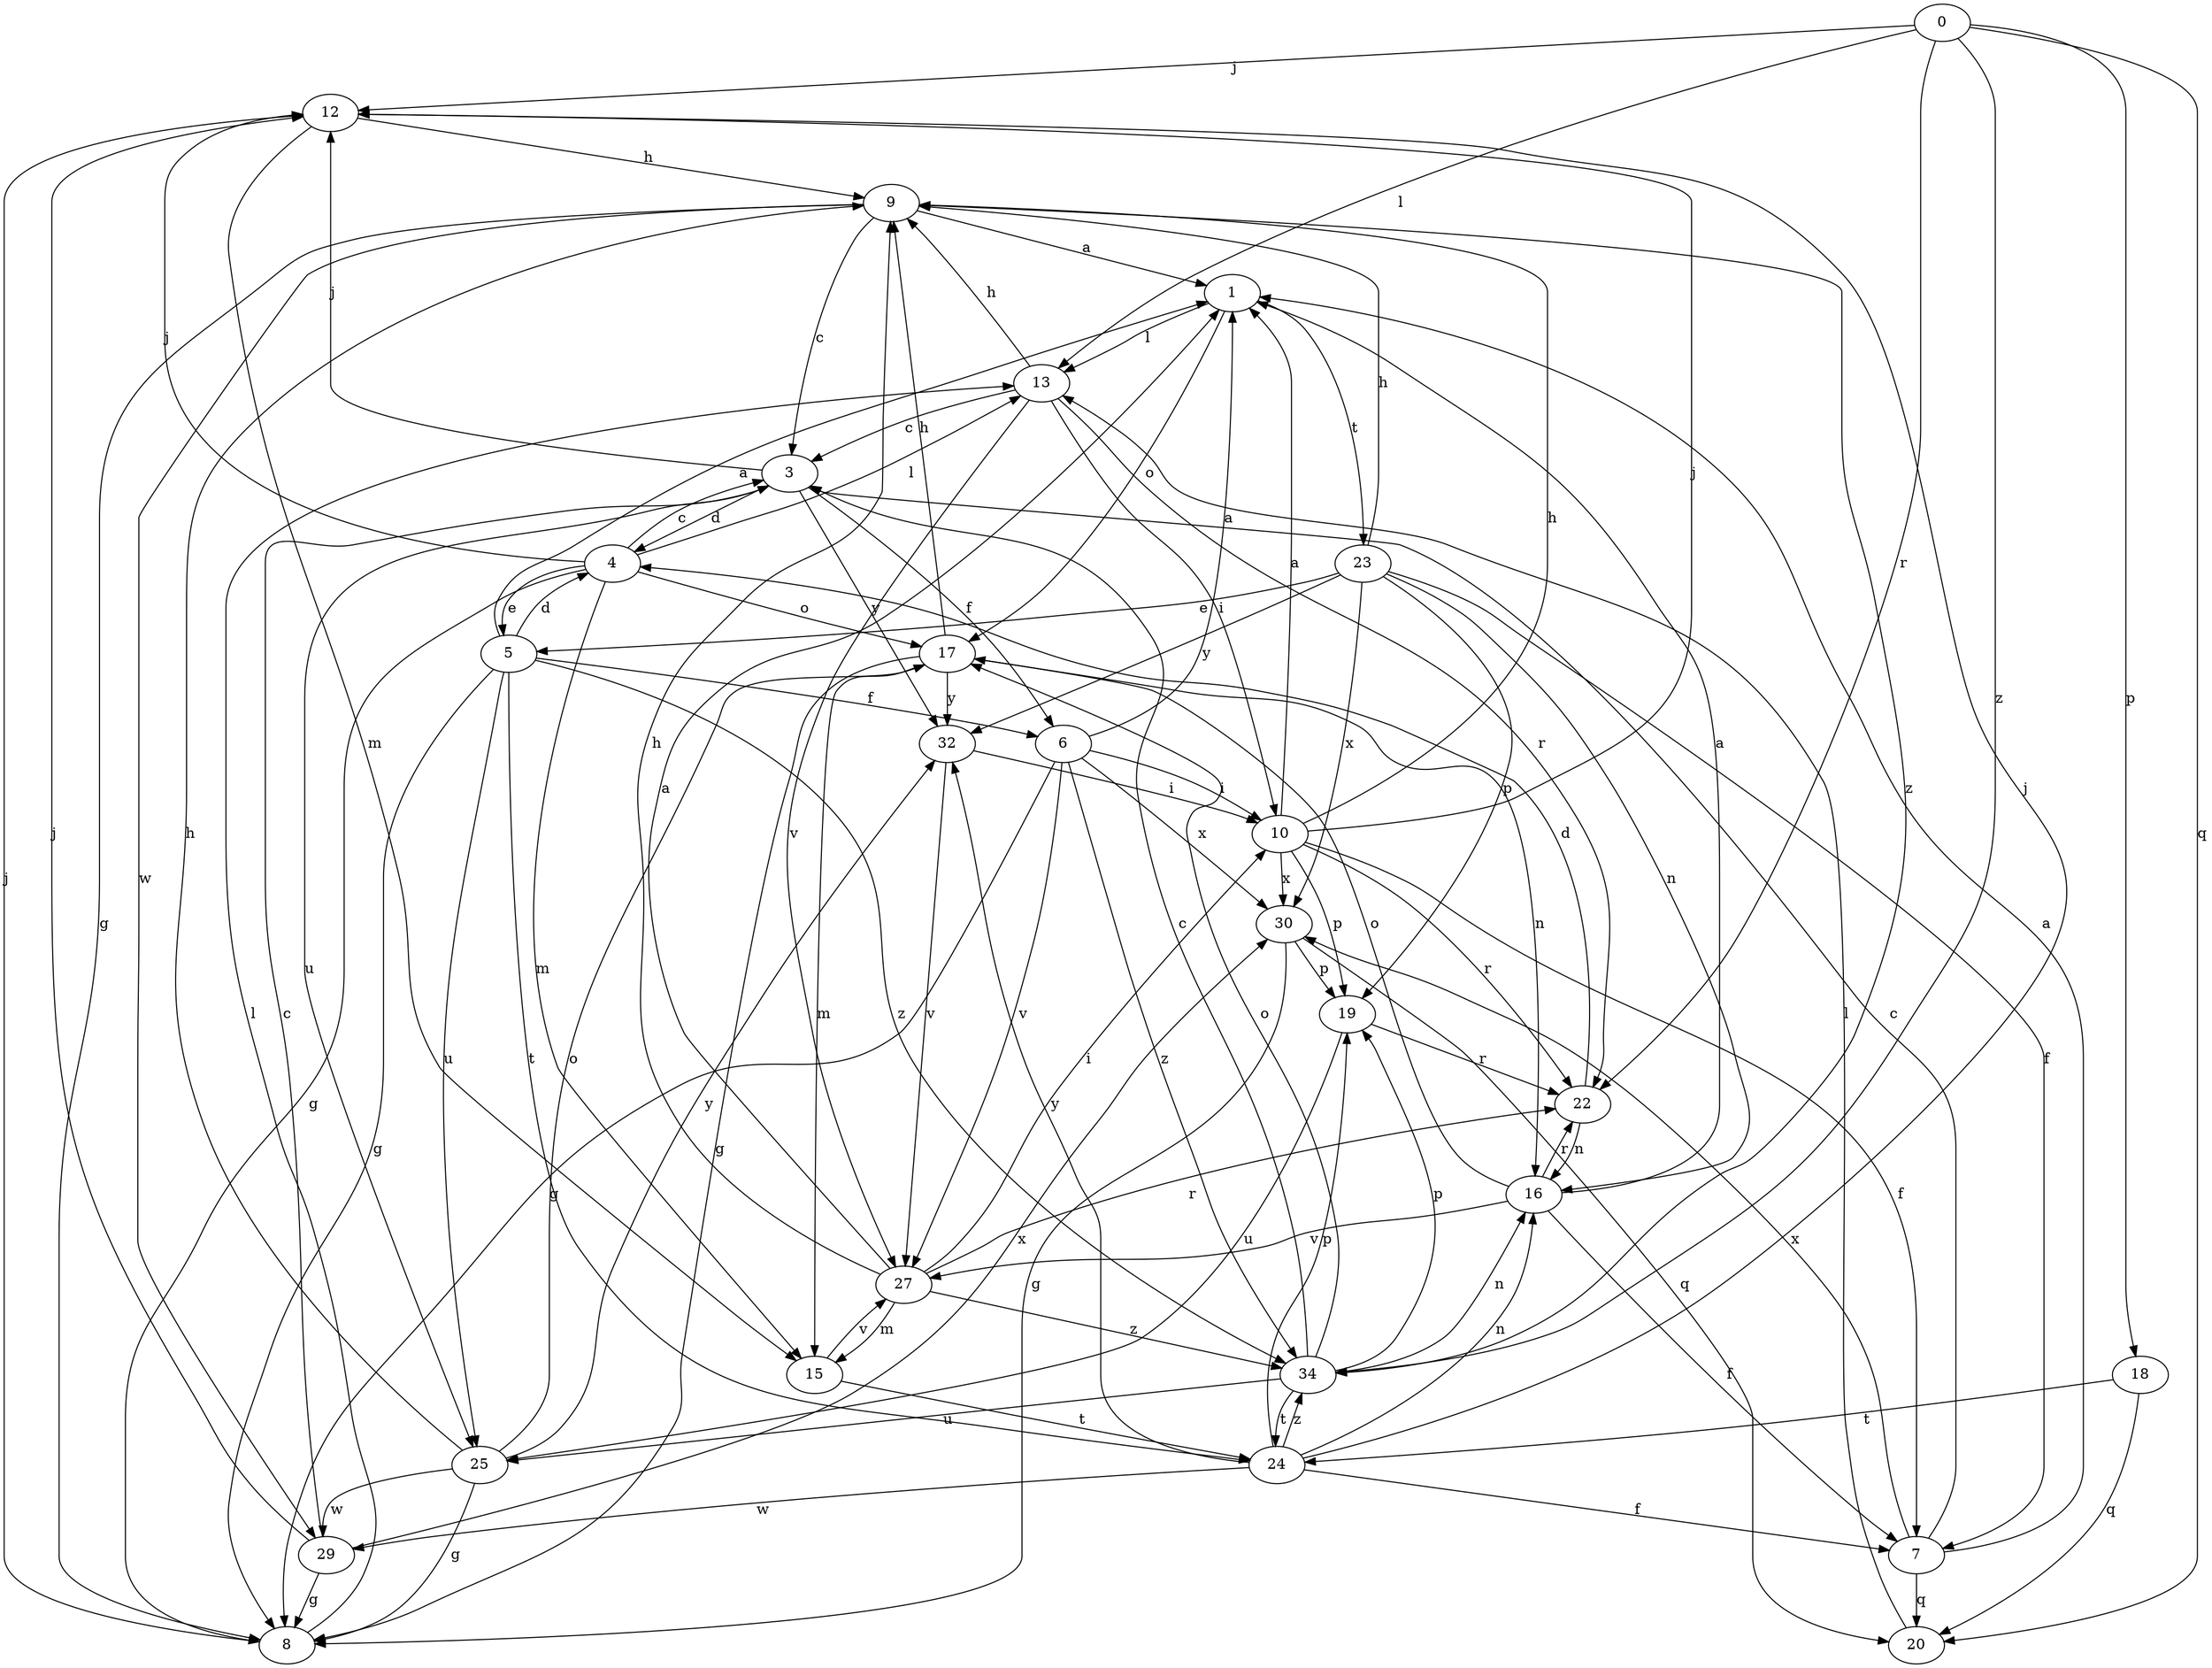 strict digraph  {
0;
1;
3;
4;
5;
6;
7;
8;
9;
10;
12;
13;
15;
16;
17;
18;
19;
20;
22;
23;
24;
25;
27;
29;
30;
32;
34;
0 -> 12  [label=j];
0 -> 13  [label=l];
0 -> 18  [label=p];
0 -> 20  [label=q];
0 -> 22  [label=r];
0 -> 34  [label=z];
1 -> 13  [label=l];
1 -> 17  [label=o];
1 -> 23  [label=t];
3 -> 4  [label=d];
3 -> 6  [label=f];
3 -> 12  [label=j];
3 -> 25  [label=u];
3 -> 32  [label=y];
4 -> 3  [label=c];
4 -> 5  [label=e];
4 -> 8  [label=g];
4 -> 12  [label=j];
4 -> 13  [label=l];
4 -> 15  [label=m];
4 -> 17  [label=o];
5 -> 1  [label=a];
5 -> 4  [label=d];
5 -> 6  [label=f];
5 -> 8  [label=g];
5 -> 24  [label=t];
5 -> 25  [label=u];
5 -> 34  [label=z];
6 -> 1  [label=a];
6 -> 8  [label=g];
6 -> 10  [label=i];
6 -> 27  [label=v];
6 -> 30  [label=x];
6 -> 34  [label=z];
7 -> 1  [label=a];
7 -> 3  [label=c];
7 -> 20  [label=q];
7 -> 30  [label=x];
8 -> 12  [label=j];
8 -> 13  [label=l];
9 -> 1  [label=a];
9 -> 3  [label=c];
9 -> 8  [label=g];
9 -> 29  [label=w];
9 -> 34  [label=z];
10 -> 1  [label=a];
10 -> 7  [label=f];
10 -> 9  [label=h];
10 -> 12  [label=j];
10 -> 19  [label=p];
10 -> 22  [label=r];
10 -> 30  [label=x];
12 -> 9  [label=h];
12 -> 15  [label=m];
13 -> 3  [label=c];
13 -> 9  [label=h];
13 -> 10  [label=i];
13 -> 22  [label=r];
13 -> 27  [label=v];
15 -> 24  [label=t];
15 -> 27  [label=v];
16 -> 1  [label=a];
16 -> 7  [label=f];
16 -> 17  [label=o];
16 -> 22  [label=r];
16 -> 27  [label=v];
17 -> 8  [label=g];
17 -> 9  [label=h];
17 -> 15  [label=m];
17 -> 16  [label=n];
17 -> 32  [label=y];
18 -> 20  [label=q];
18 -> 24  [label=t];
19 -> 22  [label=r];
19 -> 25  [label=u];
20 -> 13  [label=l];
22 -> 4  [label=d];
22 -> 16  [label=n];
23 -> 5  [label=e];
23 -> 7  [label=f];
23 -> 9  [label=h];
23 -> 16  [label=n];
23 -> 19  [label=p];
23 -> 30  [label=x];
23 -> 32  [label=y];
24 -> 7  [label=f];
24 -> 12  [label=j];
24 -> 16  [label=n];
24 -> 19  [label=p];
24 -> 29  [label=w];
24 -> 32  [label=y];
24 -> 34  [label=z];
25 -> 8  [label=g];
25 -> 9  [label=h];
25 -> 17  [label=o];
25 -> 29  [label=w];
25 -> 32  [label=y];
27 -> 1  [label=a];
27 -> 9  [label=h];
27 -> 10  [label=i];
27 -> 15  [label=m];
27 -> 22  [label=r];
27 -> 34  [label=z];
29 -> 3  [label=c];
29 -> 8  [label=g];
29 -> 12  [label=j];
29 -> 30  [label=x];
30 -> 8  [label=g];
30 -> 19  [label=p];
30 -> 20  [label=q];
32 -> 10  [label=i];
32 -> 27  [label=v];
34 -> 3  [label=c];
34 -> 16  [label=n];
34 -> 17  [label=o];
34 -> 19  [label=p];
34 -> 24  [label=t];
34 -> 25  [label=u];
}
